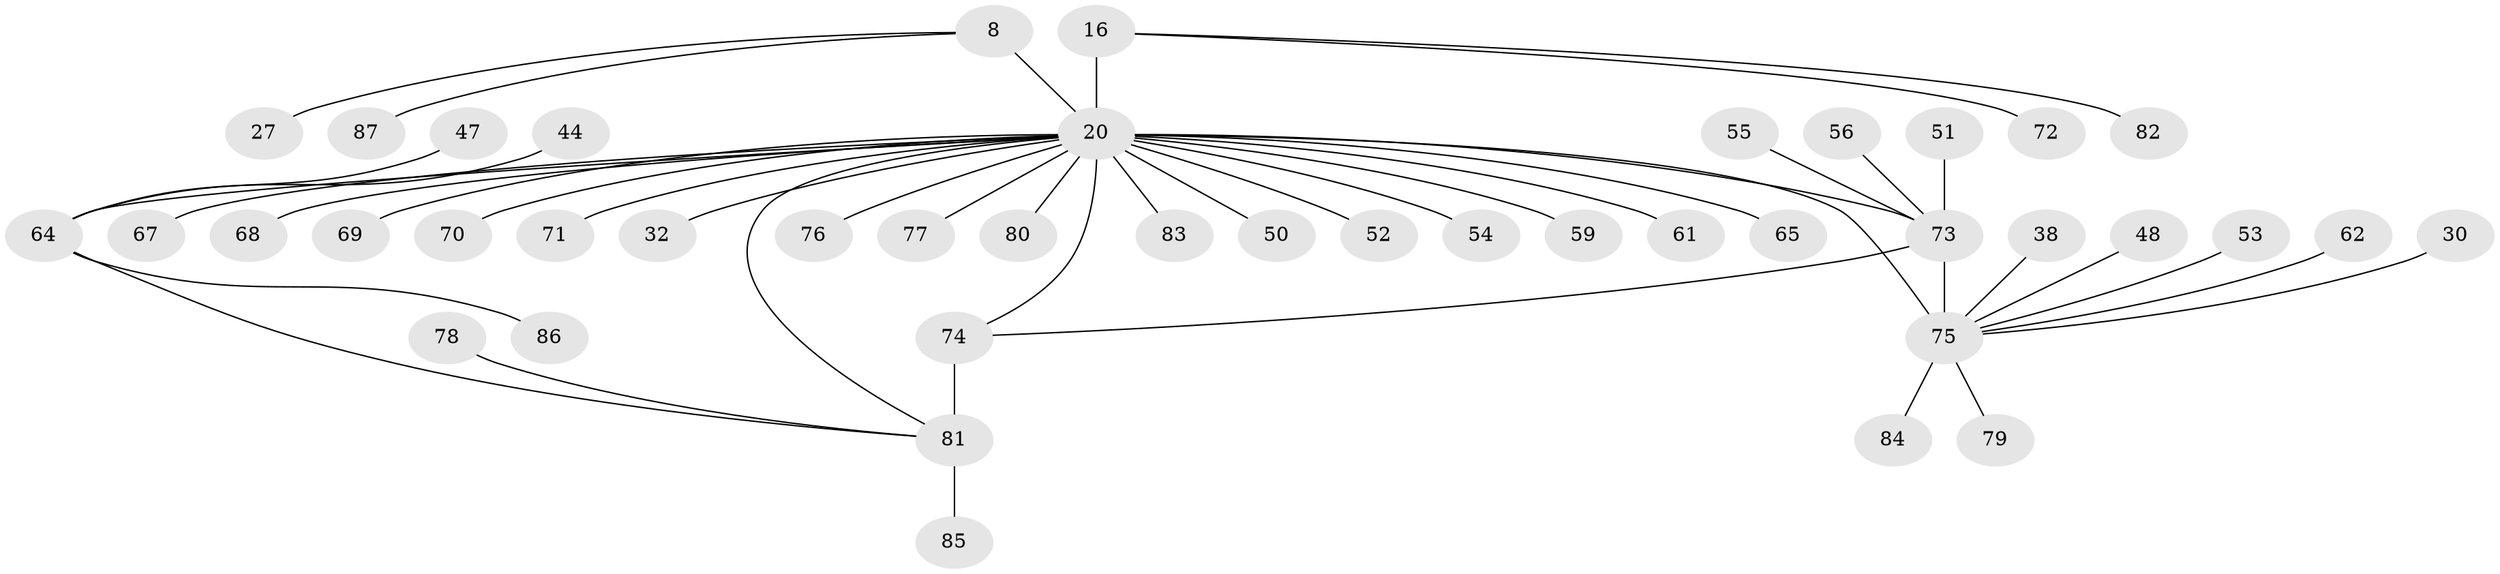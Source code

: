 // original degree distribution, {4: 0.022988505747126436, 5: 0.05747126436781609, 10: 0.011494252873563218, 11: 0.011494252873563218, 9: 0.04597701149425287, 3: 0.05747126436781609, 6: 0.05747126436781609, 8: 0.011494252873563218, 12: 0.011494252873563218, 1: 0.5632183908045977, 2: 0.14942528735632185}
// Generated by graph-tools (version 1.1) at 2025/55/03/09/25 04:55:22]
// undirected, 43 vertices, 46 edges
graph export_dot {
graph [start="1"]
  node [color=gray90,style=filled];
  8 [super="+6"];
  16 [super="+13"];
  20 [super="+19+15"];
  27;
  30;
  32;
  38;
  44;
  47 [super="+24"];
  48 [super="+42"];
  50 [super="+41"];
  51;
  52;
  53;
  54;
  55 [super="+36"];
  56;
  59;
  61;
  62;
  64 [super="+18+63"];
  65 [super="+37+39+57+58"];
  67;
  68;
  69 [super="+60"];
  70;
  71;
  72;
  73 [super="+40+43"];
  74 [super="+2"];
  75 [super="+29+66"];
  76;
  77 [super="+33"];
  78 [super="+45"];
  79;
  80;
  81 [super="+46+49"];
  82;
  83;
  84;
  85;
  86;
  87;
  8 -- 87;
  8 -- 27;
  8 -- 20 [weight=4];
  16 -- 20 [weight=5];
  16 -- 72;
  16 -- 82;
  20 -- 75 [weight=4];
  20 -- 50;
  20 -- 73 [weight=3];
  20 -- 64 [weight=5];
  20 -- 65;
  20 -- 67;
  20 -- 68;
  20 -- 69 [weight=2];
  20 -- 70;
  20 -- 71;
  20 -- 74 [weight=2];
  20 -- 76;
  20 -- 77;
  20 -- 80;
  20 -- 81;
  20 -- 83;
  20 -- 32;
  20 -- 52;
  20 -- 54;
  20 -- 59;
  20 -- 61 [weight=2];
  30 -- 75;
  38 -- 75;
  44 -- 64;
  47 -- 64;
  48 -- 75;
  51 -- 73;
  53 -- 75;
  55 -- 73;
  56 -- 73;
  62 -- 75;
  64 -- 86;
  64 -- 81;
  73 -- 74;
  73 -- 75 [weight=4];
  74 -- 81 [weight=4];
  75 -- 79;
  75 -- 84;
  78 -- 81;
  81 -- 85;
}
